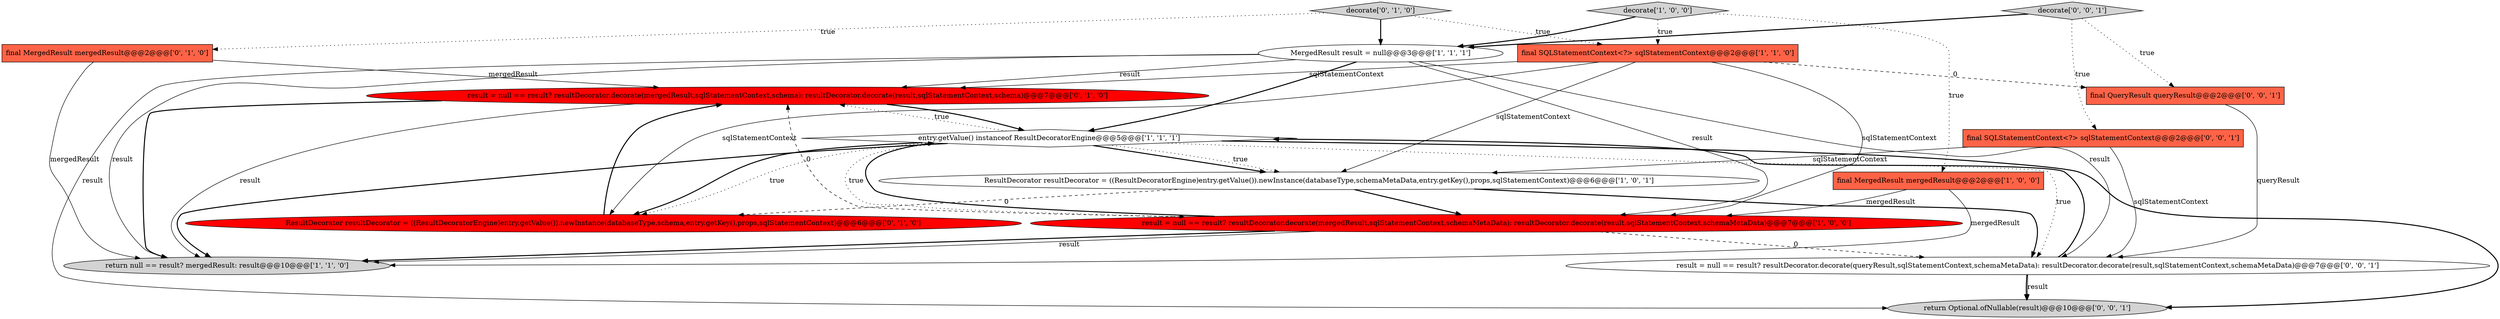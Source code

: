 digraph {
0 [style = filled, label = "decorate['1', '0', '0']", fillcolor = lightgray, shape = diamond image = "AAA0AAABBB1BBB"];
1 [style = filled, label = "entry.getValue() instanceof ResultDecoratorEngine@@@5@@@['1', '1', '1']", fillcolor = white, shape = diamond image = "AAA0AAABBB1BBB"];
10 [style = filled, label = "final MergedResult mergedResult@@@2@@@['0', '1', '0']", fillcolor = tomato, shape = box image = "AAA0AAABBB2BBB"];
13 [style = filled, label = "final SQLStatementContext<?> sqlStatementContext@@@2@@@['0', '0', '1']", fillcolor = tomato, shape = box image = "AAA0AAABBB3BBB"];
6 [style = filled, label = "final SQLStatementContext<?> sqlStatementContext@@@2@@@['1', '1', '0']", fillcolor = tomato, shape = box image = "AAA0AAABBB1BBB"];
9 [style = filled, label = "result = null == result? resultDecorator.decorate(mergedResult,sqlStatementContext,schema): resultDecorator.decorate(result,sqlStatementContext,schema)@@@7@@@['0', '1', '0']", fillcolor = red, shape = ellipse image = "AAA1AAABBB2BBB"];
2 [style = filled, label = "ResultDecorator resultDecorator = ((ResultDecoratorEngine)entry.getValue()).newInstance(databaseType,schemaMetaData,entry.getKey(),props,sqlStatementContext)@@@6@@@['1', '0', '1']", fillcolor = white, shape = ellipse image = "AAA0AAABBB1BBB"];
3 [style = filled, label = "final MergedResult mergedResult@@@2@@@['1', '0', '0']", fillcolor = tomato, shape = box image = "AAA0AAABBB1BBB"];
12 [style = filled, label = "result = null == result? resultDecorator.decorate(queryResult,sqlStatementContext,schemaMetaData): resultDecorator.decorate(result,sqlStatementContext,schemaMetaData)@@@7@@@['0', '0', '1']", fillcolor = white, shape = ellipse image = "AAA0AAABBB3BBB"];
4 [style = filled, label = "MergedResult result = null@@@3@@@['1', '1', '1']", fillcolor = white, shape = ellipse image = "AAA0AAABBB1BBB"];
5 [style = filled, label = "result = null == result? resultDecorator.decorate(mergedResult,sqlStatementContext,schemaMetaData): resultDecorator.decorate(result,sqlStatementContext,schemaMetaData)@@@7@@@['1', '0', '0']", fillcolor = red, shape = ellipse image = "AAA1AAABBB1BBB"];
14 [style = filled, label = "final QueryResult queryResult@@@2@@@['0', '0', '1']", fillcolor = tomato, shape = box image = "AAA0AAABBB3BBB"];
15 [style = filled, label = "return Optional.ofNullable(result)@@@10@@@['0', '0', '1']", fillcolor = lightgray, shape = ellipse image = "AAA0AAABBB3BBB"];
7 [style = filled, label = "return null == result? mergedResult: result@@@10@@@['1', '1', '0']", fillcolor = lightgray, shape = ellipse image = "AAA0AAABBB1BBB"];
8 [style = filled, label = "ResultDecorator resultDecorator = ((ResultDecoratorEngine)entry.getValue()).newInstance(databaseType,schema,entry.getKey(),props,sqlStatementContext)@@@6@@@['0', '1', '0']", fillcolor = red, shape = ellipse image = "AAA1AAABBB2BBB"];
11 [style = filled, label = "decorate['0', '1', '0']", fillcolor = lightgray, shape = diamond image = "AAA0AAABBB2BBB"];
16 [style = filled, label = "decorate['0', '0', '1']", fillcolor = lightgray, shape = diamond image = "AAA0AAABBB3BBB"];
3->7 [style = solid, label="mergedResult"];
5->12 [style = dashed, label="0"];
13->2 [style = solid, label="sqlStatementContext"];
1->8 [style = bold, label=""];
16->13 [style = dotted, label="true"];
6->2 [style = solid, label="sqlStatementContext"];
10->7 [style = solid, label="mergedResult"];
11->10 [style = dotted, label="true"];
1->15 [style = bold, label=""];
10->9 [style = solid, label="mergedResult"];
11->4 [style = bold, label=""];
12->15 [style = bold, label=""];
5->9 [style = dashed, label="0"];
6->14 [style = dashed, label="0"];
9->7 [style = bold, label=""];
0->6 [style = dotted, label="true"];
12->1 [style = bold, label=""];
2->8 [style = dashed, label="0"];
1->7 [style = bold, label=""];
6->9 [style = solid, label="sqlStatementContext"];
2->12 [style = bold, label=""];
12->15 [style = solid, label="result"];
4->9 [style = solid, label="result"];
5->1 [style = bold, label=""];
4->5 [style = solid, label="result"];
0->4 [style = bold, label=""];
4->12 [style = solid, label="result"];
11->6 [style = dotted, label="true"];
1->9 [style = dotted, label="true"];
1->12 [style = dotted, label="true"];
16->14 [style = dotted, label="true"];
4->15 [style = solid, label="result"];
3->5 [style = solid, label="mergedResult"];
8->9 [style = bold, label=""];
1->8 [style = dotted, label="true"];
5->7 [style = bold, label=""];
4->1 [style = bold, label=""];
1->2 [style = bold, label=""];
0->3 [style = dotted, label="true"];
5->7 [style = solid, label="result"];
13->12 [style = solid, label="sqlStatementContext"];
6->5 [style = solid, label="sqlStatementContext"];
9->1 [style = bold, label=""];
16->4 [style = bold, label=""];
6->8 [style = solid, label="sqlStatementContext"];
14->12 [style = solid, label="queryResult"];
1->2 [style = dotted, label="true"];
9->7 [style = solid, label="result"];
1->5 [style = dotted, label="true"];
2->5 [style = bold, label=""];
4->7 [style = solid, label="result"];
}
